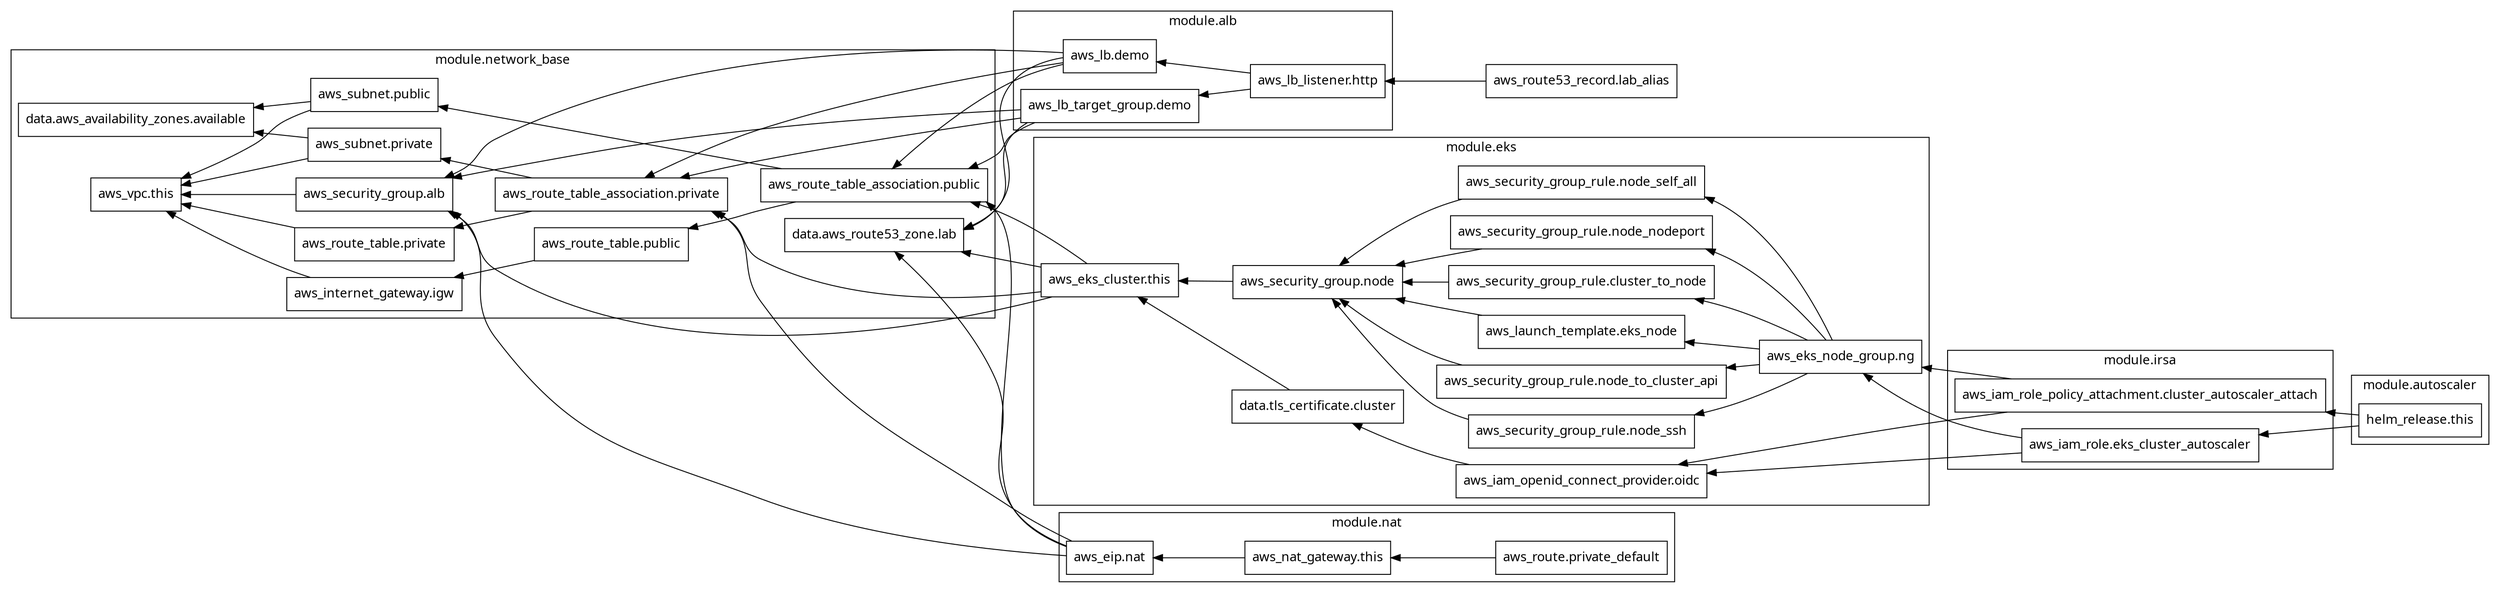 digraph G {
  rankdir = "RL";
  node [shape = rect, fontname = "sans-serif"];
  "aws_route53_record.lab_alias" [label="aws_route53_record.lab_alias"];
  subgraph "cluster_module.alb" {
    label = "module.alb"
    fontname = "sans-serif"
    "module.alb.aws_lb.demo" [label="aws_lb.demo"];
    "module.alb.aws_lb_listener.http" [label="aws_lb_listener.http"];
    "module.alb.aws_lb_target_group.demo" [label="aws_lb_target_group.demo"];
  }
  subgraph "cluster_module.autoscaler" {
    label = "module.autoscaler"
    fontname = "sans-serif"
    "module.autoscaler.helm_release.this" [label="helm_release.this"];
  }
  subgraph "cluster_module.eks" {
    label = "module.eks"
    fontname = "sans-serif"
    "module.eks.data.tls_certificate.cluster" [label="data.tls_certificate.cluster"];
    "module.eks.aws_eks_cluster.this" [label="aws_eks_cluster.this"];
    "module.eks.aws_eks_node_group.ng" [label="aws_eks_node_group.ng"];
    "module.eks.aws_iam_openid_connect_provider.oidc" [label="aws_iam_openid_connect_provider.oidc"];
    "module.eks.aws_launch_template.eks_node" [label="aws_launch_template.eks_node"];
    "module.eks.aws_security_group.node" [label="aws_security_group.node"];
    "module.eks.aws_security_group_rule.cluster_to_node" [label="aws_security_group_rule.cluster_to_node"];
    "module.eks.aws_security_group_rule.node_nodeport" [label="aws_security_group_rule.node_nodeport"];
    "module.eks.aws_security_group_rule.node_self_all" [label="aws_security_group_rule.node_self_all"];
    "module.eks.aws_security_group_rule.node_ssh" [label="aws_security_group_rule.node_ssh"];
    "module.eks.aws_security_group_rule.node_to_cluster_api" [label="aws_security_group_rule.node_to_cluster_api"];
  }
  subgraph "cluster_module.irsa" {
    label = "module.irsa"
    fontname = "sans-serif"
    "module.irsa.aws_iam_role.eks_cluster_autoscaler" [label="aws_iam_role.eks_cluster_autoscaler"];
    "module.irsa.aws_iam_role_policy_attachment.cluster_autoscaler_attach" [label="aws_iam_role_policy_attachment.cluster_autoscaler_attach"];
  }
  subgraph "cluster_module.nat" {
    label = "module.nat"
    fontname = "sans-serif"
    "module.nat.aws_eip.nat" [label="aws_eip.nat"];
    "module.nat.aws_nat_gateway.this" [label="aws_nat_gateway.this"];
    "module.nat.aws_route.private_default" [label="aws_route.private_default"];
  }
  subgraph "cluster_module.network_base" {
    label = "module.network_base"
    fontname = "sans-serif"
    "module.network_base.data.aws_availability_zones.available" [label="data.aws_availability_zones.available"];
    "module.network_base.data.aws_route53_zone.lab" [label="data.aws_route53_zone.lab"];
    "module.network_base.aws_internet_gateway.igw" [label="aws_internet_gateway.igw"];
    "module.network_base.aws_route_table.private" [label="aws_route_table.private"];
    "module.network_base.aws_route_table.public" [label="aws_route_table.public"];
    "module.network_base.aws_route_table_association.private" [label="aws_route_table_association.private"];
    "module.network_base.aws_route_table_association.public" [label="aws_route_table_association.public"];
    "module.network_base.aws_security_group.alb" [label="aws_security_group.alb"];
    "module.network_base.aws_subnet.private" [label="aws_subnet.private"];
    "module.network_base.aws_subnet.public" [label="aws_subnet.public"];
    "module.network_base.aws_vpc.this" [label="aws_vpc.this"];
  }
  "aws_route53_record.lab_alias" -> "module.alb.aws_lb_listener.http";
  "module.alb.aws_lb.demo" -> "module.network_base.data.aws_route53_zone.lab";
  "module.alb.aws_lb.demo" -> "module.network_base.aws_route_table_association.private";
  "module.alb.aws_lb.demo" -> "module.network_base.aws_route_table_association.public";
  "module.alb.aws_lb.demo" -> "module.network_base.aws_security_group.alb";
  "module.alb.aws_lb_listener.http" -> "module.alb.aws_lb.demo";
  "module.alb.aws_lb_listener.http" -> "module.alb.aws_lb_target_group.demo";
  "module.alb.aws_lb_target_group.demo" -> "module.network_base.data.aws_route53_zone.lab";
  "module.alb.aws_lb_target_group.demo" -> "module.network_base.aws_route_table_association.private";
  "module.alb.aws_lb_target_group.demo" -> "module.network_base.aws_route_table_association.public";
  "module.alb.aws_lb_target_group.demo" -> "module.network_base.aws_security_group.alb";
  "module.autoscaler.helm_release.this" -> "module.irsa.aws_iam_role.eks_cluster_autoscaler";
  "module.autoscaler.helm_release.this" -> "module.irsa.aws_iam_role_policy_attachment.cluster_autoscaler_attach";
  "module.eks.data.tls_certificate.cluster" -> "module.eks.aws_eks_cluster.this";
  "module.eks.aws_eks_cluster.this" -> "module.network_base.data.aws_route53_zone.lab";
  "module.eks.aws_eks_cluster.this" -> "module.network_base.aws_route_table_association.private";
  "module.eks.aws_eks_cluster.this" -> "module.network_base.aws_route_table_association.public";
  "module.eks.aws_eks_cluster.this" -> "module.network_base.aws_security_group.alb";
  "module.eks.aws_eks_node_group.ng" -> "module.eks.aws_launch_template.eks_node";
  "module.eks.aws_eks_node_group.ng" -> "module.eks.aws_security_group_rule.cluster_to_node";
  "module.eks.aws_eks_node_group.ng" -> "module.eks.aws_security_group_rule.node_nodeport";
  "module.eks.aws_eks_node_group.ng" -> "module.eks.aws_security_group_rule.node_self_all";
  "module.eks.aws_eks_node_group.ng" -> "module.eks.aws_security_group_rule.node_ssh";
  "module.eks.aws_eks_node_group.ng" -> "module.eks.aws_security_group_rule.node_to_cluster_api";
  "module.eks.aws_iam_openid_connect_provider.oidc" -> "module.eks.data.tls_certificate.cluster";
  "module.eks.aws_launch_template.eks_node" -> "module.eks.aws_security_group.node";
  "module.eks.aws_security_group.node" -> "module.eks.aws_eks_cluster.this";
  "module.eks.aws_security_group_rule.cluster_to_node" -> "module.eks.aws_security_group.node";
  "module.eks.aws_security_group_rule.node_nodeport" -> "module.eks.aws_security_group.node";
  "module.eks.aws_security_group_rule.node_self_all" -> "module.eks.aws_security_group.node";
  "module.eks.aws_security_group_rule.node_ssh" -> "module.eks.aws_security_group.node";
  "module.eks.aws_security_group_rule.node_to_cluster_api" -> "module.eks.aws_security_group.node";
  "module.irsa.aws_iam_role.eks_cluster_autoscaler" -> "module.eks.aws_eks_node_group.ng";
  "module.irsa.aws_iam_role.eks_cluster_autoscaler" -> "module.eks.aws_iam_openid_connect_provider.oidc";
  "module.irsa.aws_iam_role_policy_attachment.cluster_autoscaler_attach" -> "module.eks.aws_eks_node_group.ng";
  "module.irsa.aws_iam_role_policy_attachment.cluster_autoscaler_attach" -> "module.eks.aws_iam_openid_connect_provider.oidc";
  "module.nat.aws_eip.nat" -> "module.network_base.data.aws_route53_zone.lab";
  "module.nat.aws_eip.nat" -> "module.network_base.aws_route_table_association.private";
  "module.nat.aws_eip.nat" -> "module.network_base.aws_route_table_association.public";
  "module.nat.aws_eip.nat" -> "module.network_base.aws_security_group.alb";
  "module.nat.aws_nat_gateway.this" -> "module.nat.aws_eip.nat";
  "module.nat.aws_route.private_default" -> "module.nat.aws_nat_gateway.this";
  "module.network_base.aws_internet_gateway.igw" -> "module.network_base.aws_vpc.this";
  "module.network_base.aws_route_table.private" -> "module.network_base.aws_vpc.this";
  "module.network_base.aws_route_table.public" -> "module.network_base.aws_internet_gateway.igw";
  "module.network_base.aws_route_table_association.private" -> "module.network_base.aws_route_table.private";
  "module.network_base.aws_route_table_association.private" -> "module.network_base.aws_subnet.private";
  "module.network_base.aws_route_table_association.public" -> "module.network_base.aws_route_table.public";
  "module.network_base.aws_route_table_association.public" -> "module.network_base.aws_subnet.public";
  "module.network_base.aws_security_group.alb" -> "module.network_base.aws_vpc.this";
  "module.network_base.aws_subnet.private" -> "module.network_base.data.aws_availability_zones.available";
  "module.network_base.aws_subnet.private" -> "module.network_base.aws_vpc.this";
  "module.network_base.aws_subnet.public" -> "module.network_base.data.aws_availability_zones.available";
  "module.network_base.aws_subnet.public" -> "module.network_base.aws_vpc.this";
}
